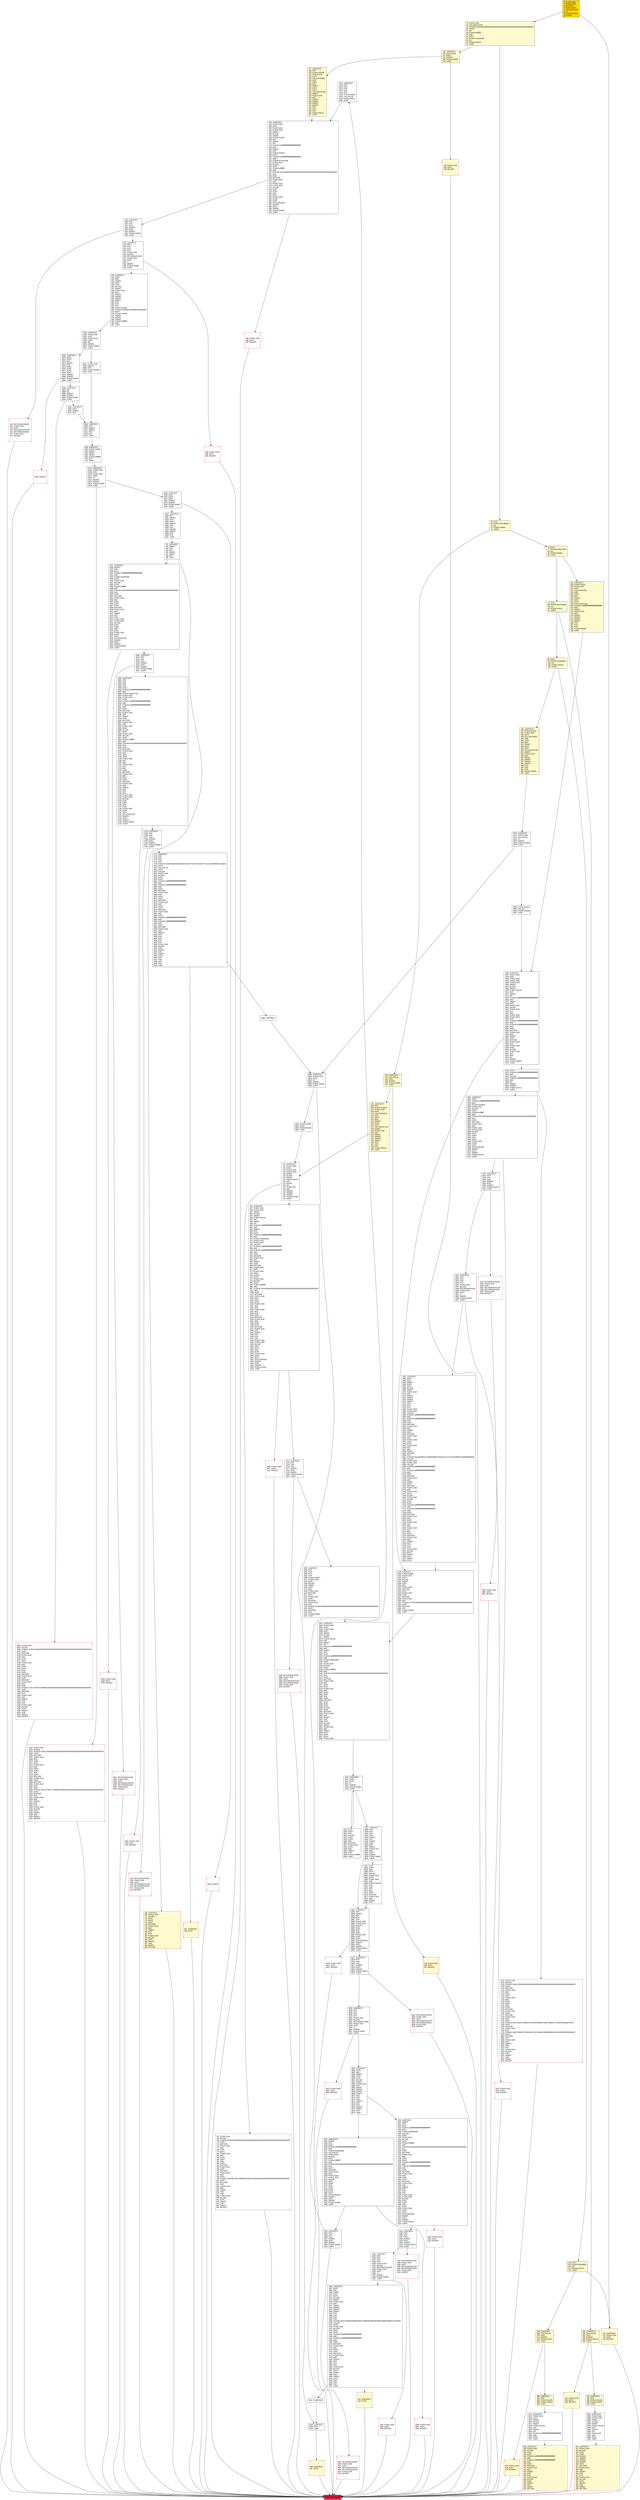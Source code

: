 digraph G {
bgcolor=transparent rankdir=UD;
node [shape=box style=filled color=black fillcolor=white fontname=arial fontcolor=black];
2413 [label="2413: JUMPDEST\l2414: POP\l2415: POP\l2416: POP\l2417: POP\l2418: POP\l2419: PUSH2 0x097b\l2422: CALLVALUE\l2423: PUSH2 0x01c7\l2426: JUMP\l" ];
1958 [label="1958: PUSH1 0x00\l1960: DUP1\l1961: REVERT\l" shape=Msquare color=crimson ];
3095 [label="3095: PUSH1 0x40\l3097: MLOAD\l3098: PUSH32 0x08c379a000000000000000000000000000000000000000000000000000000000\l3131: DUP2\l3132: MSTORE\l3133: PUSH1 0x04\l3135: ADD\l3136: DUP1\l3137: DUP1\l3138: PUSH1 0x20\l3140: ADD\l3141: DUP3\l3142: DUP2\l3143: SUB\l3144: DUP3\l3145: MSTORE\l3146: PUSH1 0x10\l3148: DUP2\l3149: MSTORE\l3150: PUSH1 0x20\l3152: ADD\l3153: DUP1\l3154: PUSH32 0x417373657274696f6e204661696c656400000000000000000000000000000000\l3187: DUP2\l3188: MSTORE\l3189: POP\l3190: PUSH1 0x20\l3192: ADD\l3193: SWAP2\l3194: POP\l3195: POP\l3196: PUSH1 0x40\l3198: MLOAD\l3199: DUP1\l3200: SWAP2\l3201: SUB\l3202: SWAP1\l3203: REVERT\l" shape=Msquare color=crimson ];
310 [label="310: JUMPDEST\l311: PUSH1 0x40\l313: MLOAD\l314: DUP1\l315: DUP3\l316: ISZERO\l317: ISZERO\l318: ISZERO\l319: ISZERO\l320: DUP2\l321: MSTORE\l322: PUSH1 0x20\l324: ADD\l325: SWAP2\l326: POP\l327: POP\l328: PUSH1 0x40\l330: MLOAD\l331: DUP1\l332: SWAP2\l333: SUB\l334: SWAP1\l335: RETURN\l" fillcolor=lemonchiffon shape=Msquare color=crimson ];
640 [label="640: JUMPDEST\l641: DUP2\l642: ADD\l643: SWAP1\l644: DUP1\l645: DUP1\l646: MLOAD\l647: SWAP1\l648: PUSH1 0x20\l650: ADD\l651: SWAP1\l652: SWAP3\l653: SWAP2\l654: SWAP1\l655: POP\l656: POP\l657: POP\l658: PUSH2 0x02b0\l661: PUSH12 0x033b2e3c9fd0803ce8000000\l674: DUP7\l675: PUSH2 0x0be8\l678: SWAP1\l679: SWAP2\l680: SWAP1\l681: PUSH4 0xffffffff\l686: AND\l687: JUMP\l" ];
3048 [label="3048: JUMPDEST\l3049: PUSH1 0x00\l3051: DUP1\l3052: PUSH1 0x00\l3054: DUP5\l3055: EQ\l3056: ISZERO\l3057: PUSH2 0x0bfd\l3060: JUMPI\l" ];
336 [label="336: JUMPDEST\l337: PUSH2 0x016e\l340: PUSH1 0x04\l342: DUP1\l343: CALLDATASIZE\l344: SUB\l345: DUP2\l346: ADD\l347: SWAP1\l348: DUP1\l349: DUP1\l350: CALLDATALOAD\l351: SWAP1\l352: PUSH1 0x20\l354: ADD\l355: SWAP1\l356: SWAP3\l357: SWAP2\l358: SWAP1\l359: POP\l360: POP\l361: POP\l362: PUSH2 0x0b9a\l365: JUMP\l" fillcolor=lemonchiffon ];
1496 [label="1496: JUMPDEST\l1497: PUSH1 0x00\l1499: DUP1\l1500: PUSH1 0x00\l1502: PUSH1 0x02\l1504: PUSH1 0x00\l1506: SWAP1\l1507: SLOAD\l1508: SWAP1\l1509: PUSH2 0x0100\l1512: EXP\l1513: SWAP1\l1514: DIV\l1515: PUSH20 0xffffffffffffffffffffffffffffffffffffffff\l1536: AND\l1537: SWAP3\l1538: POP\l1539: PUSH1 0x01\l1541: SLOAD\l1542: PUSH1 0x00\l1544: NOT\l1545: AND\l1546: PUSH1 0x03\l1548: PUSH1 0x00\l1550: DUP7\l1551: PUSH20 0xffffffffffffffffffffffffffffffffffffffff\l1572: AND\l1573: PUSH20 0xffffffffffffffffffffffffffffffffffffffff\l1594: AND\l1595: DUP2\l1596: MSTORE\l1597: PUSH1 0x20\l1599: ADD\l1600: SWAP1\l1601: DUP2\l1602: MSTORE\l1603: PUSH1 0x20\l1605: ADD\l1606: PUSH1 0x00\l1608: SHA3\l1609: SLOAD\l1610: PUSH1 0x00\l1612: NOT\l1613: AND\l1614: EQ\l1615: ISZERO\l1616: PUSH2 0x08b5\l1619: JUMPI\l" ];
3519 [label="3519: DUP1\l3520: DUP3\l3521: ADD\l3522: MLOAD\l3523: DUP2\l3524: DUP5\l3525: ADD\l3526: MSTORE\l3527: PUSH1 0x20\l3529: DUP2\l3530: ADD\l3531: SWAP1\l3532: POP\l3533: PUSH2 0x0db6\l3536: JUMP\l" ];
2980 [label="2980: PUSH2 0x0bac\l2983: CALLER\l2984: PUSH2 0x05d8\l2987: JUMP\l" ];
3537 [label="3537: JUMPDEST\l3538: POP\l3539: POP\l3540: POP\l3541: POP\l3542: SWAP1\l3543: POP\l3544: SWAP1\l3545: DUP2\l3546: ADD\l3547: SWAP1\l3548: PUSH1 0x1f\l3550: AND\l3551: DUP1\l3552: ISZERO\l3553: PUSH2 0x0dfe\l3556: JUMPI\l" ];
168 [label="168: JUMPDEST\l169: PUSH1 0x40\l171: MLOAD\l172: DUP1\l173: DUP3\l174: DUP2\l175: MSTORE\l176: PUSH1 0x20\l178: ADD\l179: SWAP2\l180: POP\l181: POP\l182: PUSH1 0x40\l184: MLOAD\l185: DUP1\l186: SWAP2\l187: SUB\l188: SWAP1\l189: RETURN\l" fillcolor=lemonchiffon shape=Msquare color=crimson ];
710 [label="710: JUMPDEST\l711: PUSH1 0x00\l713: DUP1\l714: PUSH1 0x04\l716: PUSH1 0x00\l718: SWAP1\l719: SLOAD\l720: SWAP1\l721: PUSH2 0x0100\l724: EXP\l725: SWAP1\l726: DIV\l727: PUSH1 0xff\l729: AND\l730: ISZERO\l731: ISZERO\l732: ISZERO\l733: PUSH2 0x034e\l736: JUMPI\l" ];
2750 [label="2750: PUSH1 0x00\l2752: DUP1\l2753: REVERT\l" shape=Msquare color=crimson ];
133 [label="133: PUSH1 0x00\l135: DUP1\l136: REVERT\l" fillcolor=lemonchiffon shape=Msquare color=crimson ];
1084 [label="1084: RETURNDATASIZE\l1085: PUSH1 0x00\l1087: DUP1\l1088: RETURNDATACOPY\l1089: RETURNDATASIZE\l1090: PUSH1 0x00\l1092: REVERT\l" shape=Msquare color=crimson ];
76 [label="76: DUP1\l77: PUSH4 0x84a73e53\l82: EQ\l83: PUSH2 0x00eb\l86: JUMPI\l" fillcolor=lemonchiffon ];
380 [label="380: JUMPDEST\l381: POP\l382: PUSH2 0x0185\l385: PUSH2 0x0bc3\l388: JUMP\l" fillcolor=lemonchiffon ];
2427 [label="2427: JUMPDEST\l2428: SWAP1\l2429: POP\l2430: DUP3\l2431: PUSH20 0xffffffffffffffffffffffffffffffffffffffff\l2452: AND\l2453: PUSH4 0x049878f3\l2458: DUP3\l2459: PUSH1 0x40\l2461: MLOAD\l2462: DUP3\l2463: PUSH4 0xffffffff\l2468: AND\l2469: PUSH29 0x0100000000000000000000000000000000000000000000000000000000\l2499: MUL\l2500: DUP2\l2501: MSTORE\l2502: PUSH1 0x04\l2504: ADD\l2505: DUP1\l2506: DUP3\l2507: DUP2\l2508: MSTORE\l2509: PUSH1 0x20\l2511: ADD\l2512: SWAP2\l2513: POP\l2514: POP\l2515: PUSH1 0x00\l2517: PUSH1 0x40\l2519: MLOAD\l2520: DUP1\l2521: DUP4\l2522: SUB\l2523: DUP2\l2524: PUSH1 0x00\l2526: DUP8\l2527: DUP1\l2528: EXTCODESIZE\l2529: ISZERO\l2530: DUP1\l2531: ISZERO\l2532: PUSH2 0x09ec\l2535: JUMPI\l" ];
1335 [label="1335: RETURNDATASIZE\l1336: PUSH1 0x00\l1338: DUP1\l1339: RETURNDATACOPY\l1340: RETURNDATASIZE\l1341: PUSH1 0x00\l1343: REVERT\l" shape=Msquare color=crimson ];
1962 [label="1962: JUMPDEST\l1963: DUP2\l1964: ADD\l1965: SWAP1\l1966: DUP1\l1967: DUP1\l1968: MLOAD\l1969: SWAP1\l1970: PUSH1 0x20\l1972: ADD\l1973: SWAP1\l1974: SWAP3\l1975: SWAP2\l1976: SWAP1\l1977: POP\l1978: POP\l1979: POP\l1980: PUSH1 0x03\l1982: PUSH1 0x00\l1984: CALLER\l1985: PUSH20 0xffffffffffffffffffffffffffffffffffffffff\l2006: AND\l2007: PUSH20 0xffffffffffffffffffffffffffffffffffffffff\l2028: AND\l2029: DUP2\l2030: MSTORE\l2031: PUSH1 0x20\l2033: ADD\l2034: SWAP1\l2035: DUP2\l2036: MSTORE\l2037: PUSH1 0x20\l2039: ADD\l2040: PUSH1 0x00\l2042: SHA3\l2043: DUP2\l2044: PUSH1 0x00\l2046: NOT\l2047: AND\l2048: SWAP1\l2049: SSTORE\l2050: POP\l2051: PUSH32 0xaacf4dabf7a1318b83a988c9264a97b311ea7cef315258fd7cdab83ef8b8dedb\l2084: CALLER\l2085: PUSH1 0x03\l2087: PUSH1 0x00\l2089: CALLER\l2090: PUSH20 0xffffffffffffffffffffffffffffffffffffffff\l2111: AND\l2112: PUSH20 0xffffffffffffffffffffffffffffffffffffffff\l2133: AND\l2134: DUP2\l2135: MSTORE\l2136: PUSH1 0x20\l2138: ADD\l2139: SWAP1\l2140: DUP2\l2141: MSTORE\l2142: PUSH1 0x20\l2144: ADD\l2145: PUSH1 0x00\l2147: SHA3\l2148: SLOAD\l2149: PUSH1 0x40\l2151: MLOAD\l2152: DUP1\l2153: DUP4\l2154: PUSH20 0xffffffffffffffffffffffffffffffffffffffff\l2175: AND\l2176: PUSH20 0xffffffffffffffffffffffffffffffffffffffff\l2197: AND\l2198: DUP2\l2199: MSTORE\l2200: PUSH1 0x20\l2202: ADD\l2203: DUP3\l2204: PUSH1 0x00\l2206: NOT\l2207: AND\l2208: PUSH1 0x00\l2210: NOT\l2211: AND\l2212: DUP2\l2213: MSTORE\l2214: PUSH1 0x20\l2216: ADD\l2217: SWAP3\l2218: POP\l2219: POP\l2220: POP\l2221: PUSH1 0x40\l2223: MLOAD\l2224: DUP1\l2225: SWAP2\l2226: SUB\l2227: SWAP1\l2228: LOG1\l" ];
3582 [label="3582: JUMPDEST\l3583: POP\l3584: SWAP3\l3585: POP\l3586: POP\l3587: POP\l3588: PUSH1 0x20\l3590: PUSH1 0x40\l3592: MLOAD\l3593: DUP1\l3594: DUP4\l3595: SUB\l3596: DUP2\l3597: PUSH1 0x00\l3599: DUP8\l3600: DUP1\l3601: EXTCODESIZE\l3602: ISZERO\l3603: DUP1\l3604: ISZERO\l3605: PUSH2 0x0e1d\l3608: JUMPI\l" ];
618 [label="618: JUMPDEST\l619: POP\l620: POP\l621: POP\l622: POP\l623: PUSH1 0x40\l625: MLOAD\l626: RETURNDATASIZE\l627: PUSH1 0x20\l629: DUP2\l630: LT\l631: ISZERO\l632: PUSH2 0x0280\l635: JUMPI\l" ];
2229 [label="2229: JUMPDEST\l2230: PUSH2 0x08f3\l2233: PUSH1 0x40\l2235: DUP1\l2236: MLOAD\l2237: SWAP1\l2238: DUP2\l2239: ADD\l2240: PUSH1 0x40\l2242: MSTORE\l2243: DUP1\l2244: PUSH1 0x04\l2246: DUP2\l2247: MSTORE\l2248: PUSH1 0x20\l2250: ADD\l2251: PUSH32 0x7765746800000000000000000000000000000000000000000000000000000000\l2284: DUP2\l2285: MSTORE\l2286: POP\l2287: PUSH2 0x0d22\l2290: JUMP\l" ];
3204 [label="3204: JUMPDEST\l3205: DUP1\l3206: SWAP2\l3207: POP\l" ];
3624 [label="3624: RETURNDATASIZE\l3625: PUSH1 0x00\l3627: DUP1\l3628: RETURNDATACOPY\l3629: RETURNDATASIZE\l3630: PUSH1 0x00\l3632: REVERT\l" shape=Msquare color=crimson ];
2970 [label="2970: JUMPDEST\l2971: PUSH1 0x00\l2973: CALLVALUE\l2974: GT\l2975: ISZERO\l2976: PUSH2 0x0bad\l2979: JUMPI\l" ];
2754 [label="2754: JUMPDEST\l2755: POP\l2756: GAS\l2757: CALL\l2758: ISZERO\l2759: DUP1\l2760: ISZERO\l2761: PUSH2 0x0ad6\l2764: JUMPI\l" ];
2291 [label="2291: JUMPDEST\l2292: SWAP2\l2293: POP\l2294: DUP2\l2295: PUSH20 0xffffffffffffffffffffffffffffffffffffffff\l2316: AND\l2317: PUSH4 0xd0e30db0\l2322: CALLVALUE\l2323: PUSH1 0x40\l2325: MLOAD\l2326: DUP3\l2327: PUSH4 0xffffffff\l2332: AND\l2333: PUSH29 0x0100000000000000000000000000000000000000000000000000000000\l2363: MUL\l2364: DUP2\l2365: MSTORE\l2366: PUSH1 0x04\l2368: ADD\l2369: PUSH1 0x00\l2371: PUSH1 0x40\l2373: MLOAD\l2374: DUP1\l2375: DUP4\l2376: SUB\l2377: DUP2\l2378: DUP6\l2379: DUP9\l2380: DUP1\l2381: EXTCODESIZE\l2382: ISZERO\l2383: DUP1\l2384: ISZERO\l2385: PUSH2 0x0959\l2388: JUMPI\l" ];
1366 [label="1366: JUMPDEST\l1367: DUP2\l1368: ADD\l1369: SWAP1\l1370: DUP1\l1371: DUP1\l1372: MLOAD\l1373: SWAP1\l1374: PUSH1 0x20\l1376: ADD\l1377: SWAP1\l1378: SWAP3\l1379: SWAP2\l1380: SWAP1\l1381: POP\l1382: POP\l1383: POP\l1384: POP\l1385: PUSH32 0x2e213d326f79df8e936bd270b892f8749e008798d336abf9450fb8137a912847\l1418: CALLER\l1419: DUP5\l1420: PUSH1 0x40\l1422: MLOAD\l1423: DUP1\l1424: DUP4\l1425: PUSH20 0xffffffffffffffffffffffffffffffffffffffff\l1446: AND\l1447: PUSH20 0xffffffffffffffffffffffffffffffffffffffff\l1468: AND\l1469: DUP2\l1470: MSTORE\l1471: PUSH1 0x20\l1473: ADD\l1474: DUP3\l1475: DUP2\l1476: MSTORE\l1477: PUSH1 0x20\l1479: ADD\l1480: SWAP3\l1481: POP\l1482: POP\l1483: POP\l1484: PUSH1 0x40\l1486: MLOAD\l1487: DUP1\l1488: SWAP2\l1489: SUB\l1490: SWAP1\l1491: LOG1\l1492: POP\l1493: POP\l1494: POP\l1495: JUMP\l" ];
3349 [label="3349: JUMPDEST\l3350: DIV\l3351: SWAP1\l3352: POP\l3353: DUP1\l3354: SWAP2\l3355: POP\l3356: POP\l3357: SWAP3\l3358: SWAP2\l3359: POP\l3360: POP\l3361: JUMP\l" ];
3613 [label="3613: JUMPDEST\l3614: POP\l3615: GAS\l3616: CALL\l3617: ISZERO\l3618: DUP1\l3619: ISZERO\l3620: PUSH2 0x0e31\l3623: JUMPI\l" ];
0 [label="0: PUSH1 0x80\l2: PUSH1 0x40\l4: MSTORE\l5: PUSH1 0x04\l7: CALLDATASIZE\l8: LT\l9: PUSH2 0x0078\l12: JUMPI\l" fillcolor=lemonchiffon shape=Msquare fillcolor=gold ];
3061 [label="3061: PUSH1 0x00\l3063: SWAP2\l3064: POP\l3065: PUSH2 0x0c88\l3068: JUMP\l" ];
3338 [label="3338: JUMPDEST\l3339: DUP3\l3340: DUP5\l3341: DUP2\l3342: ISZERO\l3343: ISZERO\l3344: PUSH2 0x0d15\l3347: JUMPI\l" ];
3655 [label="3655: JUMPDEST\l3656: DUP2\l3657: ADD\l3658: SWAP1\l3659: DUP1\l3660: DUP1\l3661: MLOAD\l3662: SWAP1\l3663: PUSH1 0x20\l3665: ADD\l3666: SWAP1\l3667: SWAP3\l3668: SWAP2\l3669: SWAP1\l3670: POP\l3671: POP\l3672: POP\l3673: SWAP2\l3674: POP\l3675: POP\l3676: SWAP2\l3677: SWAP1\l3678: POP\l3679: JUMP\l" ];
1159 [label="1159: JUMPDEST\l1160: SWAP1\l1161: POP\l1162: DUP1\l1163: PUSH20 0xffffffffffffffffffffffffffffffffffffffff\l1184: AND\l1185: PUSH4 0xa9059cbb\l1190: CALLER\l1191: DUP6\l1192: PUSH1 0x40\l1194: MLOAD\l1195: DUP4\l1196: PUSH4 0xffffffff\l1201: AND\l1202: PUSH29 0x0100000000000000000000000000000000000000000000000000000000\l1232: MUL\l1233: DUP2\l1234: MSTORE\l1235: PUSH1 0x04\l1237: ADD\l1238: DUP1\l1239: DUP4\l1240: PUSH20 0xffffffffffffffffffffffffffffffffffffffff\l1261: AND\l1262: PUSH20 0xffffffffffffffffffffffffffffffffffffffff\l1283: AND\l1284: DUP2\l1285: MSTORE\l1286: PUSH1 0x20\l1288: ADD\l1289: DUP3\l1290: DUP2\l1291: MSTORE\l1292: PUSH1 0x20\l1294: ADD\l1295: SWAP3\l1296: POP\l1297: POP\l1298: POP\l1299: PUSH1 0x20\l1301: PUSH1 0x40\l1303: MLOAD\l1304: DUP1\l1305: DUP4\l1306: SUB\l1307: DUP2\l1308: PUSH1 0x00\l1310: DUP8\l1311: DUP1\l1312: EXTCODESIZE\l1313: ISZERO\l1314: DUP1\l1315: ISZERO\l1316: PUSH2 0x052c\l1319: JUMPI\l" ];
2536 [label="2536: PUSH1 0x00\l2538: DUP1\l2539: REVERT\l" shape=Msquare color=crimson ];
235 [label="235: JUMPDEST\l236: PUSH2 0x011f\l239: PUSH1 0x04\l241: DUP1\l242: CALLDATASIZE\l243: SUB\l244: DUP2\l245: ADD\l246: SWAP1\l247: DUP1\l248: DUP1\l249: CALLDATALOAD\l250: PUSH20 0xffffffffffffffffffffffffffffffffffffffff\l271: AND\l272: SWAP1\l273: PUSH1 0x20\l275: ADD\l276: SWAP1\l277: SWAP3\l278: SWAP2\l279: SWAP1\l280: POP\l281: POP\l282: POP\l283: PUSH2 0x05d8\l286: JUMP\l" fillcolor=lemonchiffon ];
3086 [label="3086: JUMPDEST\l3087: DIV\l3088: EQ\l3089: ISZERO\l3090: ISZERO\l3091: PUSH2 0x0c84\l3094: JUMPI\l" ];
2951 [label="2951: JUMPDEST\l2952: PUSH1 0x04\l2954: PUSH1 0x00\l2956: SWAP1\l2957: SLOAD\l2958: SWAP1\l2959: PUSH2 0x0100\l2962: EXP\l2963: SWAP1\l2964: DIV\l2965: PUSH1 0xff\l2967: AND\l2968: DUP2\l2969: JUMP\l" ];
3680 [label="3680: EXIT BLOCK\l" fillcolor=crimson ];
2988 [label="2988: JUMPDEST\l" ];
198 [label="198: PUSH1 0x00\l200: DUP1\l201: REVERT\l" fillcolor=lemonchiffon shape=Msquare color=crimson ];
2393 [label="2393: JUMPDEST\l2394: POP\l2395: GAS\l2396: CALL\l2397: ISZERO\l2398: DUP1\l2399: ISZERO\l2400: PUSH2 0x096d\l2403: JUMPI\l" ];
846 [label="846: JUMPDEST\l847: PUSH1 0x02\l849: PUSH1 0x00\l851: SWAP1\l852: SLOAD\l853: SWAP1\l854: PUSH2 0x0100\l857: EXP\l858: SWAP1\l859: DIV\l860: PUSH20 0xffffffffffffffffffffffffffffffffffffffff\l881: AND\l882: SWAP2\l883: POP\l884: DUP2\l885: PUSH20 0xffffffffffffffffffffffffffffffffffffffff\l906: AND\l907: PUSH4 0x440f19ba\l912: PUSH1 0x03\l914: PUSH1 0x00\l916: CALLER\l917: PUSH20 0xffffffffffffffffffffffffffffffffffffffff\l938: AND\l939: PUSH20 0xffffffffffffffffffffffffffffffffffffffff\l960: AND\l961: DUP2\l962: MSTORE\l963: PUSH1 0x20\l965: ADD\l966: SWAP1\l967: DUP2\l968: MSTORE\l969: PUSH1 0x20\l971: ADD\l972: PUSH1 0x00\l974: SHA3\l975: SLOAD\l976: DUP6\l977: PUSH1 0x40\l979: MLOAD\l980: DUP4\l981: PUSH4 0xffffffff\l986: AND\l987: PUSH29 0x0100000000000000000000000000000000000000000000000000000000\l1017: MUL\l1018: DUP2\l1019: MSTORE\l1020: PUSH1 0x04\l1022: ADD\l1023: DUP1\l1024: DUP4\l1025: PUSH1 0x00\l1027: NOT\l1028: AND\l1029: PUSH1 0x00\l1031: NOT\l1032: AND\l1033: DUP2\l1034: MSTORE\l1035: PUSH1 0x20\l1037: ADD\l1038: DUP3\l1039: DUP2\l1040: MSTORE\l1041: PUSH1 0x20\l1043: ADD\l1044: SWAP3\l1045: POP\l1046: POP\l1047: POP\l1048: PUSH1 0x00\l1050: PUSH1 0x40\l1052: MLOAD\l1053: DUP1\l1054: DUP4\l1055: SUB\l1056: DUP2\l1057: PUSH1 0x00\l1059: DUP8\l1060: DUP1\l1061: EXTCODESIZE\l1062: ISZERO\l1063: DUP1\l1064: ISZERO\l1065: PUSH2 0x0431\l1068: JUMPI\l" ];
2560 [label="2560: JUMPDEST\l2561: POP\l2562: POP\l2563: POP\l2564: POP\l2565: DUP3\l2566: PUSH20 0xffffffffffffffffffffffffffffffffffffffff\l2587: AND\l2588: PUSH4 0xb3b77a51\l2593: PUSH1 0x03\l2595: PUSH1 0x00\l2597: DUP8\l2598: PUSH20 0xffffffffffffffffffffffffffffffffffffffff\l2619: AND\l2620: PUSH20 0xffffffffffffffffffffffffffffffffffffffff\l2641: AND\l2642: DUP2\l2643: MSTORE\l2644: PUSH1 0x20\l2646: ADD\l2647: SWAP1\l2648: DUP2\l2649: MSTORE\l2650: PUSH1 0x20\l2652: ADD\l2653: PUSH1 0x00\l2655: SHA3\l2656: SLOAD\l2657: DUP4\l2658: PUSH1 0x40\l2660: MLOAD\l2661: DUP4\l2662: PUSH4 0xffffffff\l2667: AND\l2668: PUSH29 0x0100000000000000000000000000000000000000000000000000000000\l2698: MUL\l2699: DUP2\l2700: MSTORE\l2701: PUSH1 0x04\l2703: ADD\l2704: DUP1\l2705: DUP4\l2706: PUSH1 0x00\l2708: NOT\l2709: AND\l2710: PUSH1 0x00\l2712: NOT\l2713: AND\l2714: DUP2\l2715: MSTORE\l2716: PUSH1 0x20\l2718: ADD\l2719: DUP3\l2720: DUP2\l2721: MSTORE\l2722: PUSH1 0x20\l2724: ADD\l2725: SWAP3\l2726: POP\l2727: POP\l2728: POP\l2729: PUSH1 0x00\l2731: PUSH1 0x40\l2733: MLOAD\l2734: DUP1\l2735: DUP4\l2736: SUB\l2737: DUP2\l2738: PUSH1 0x00\l2740: DUP8\l2741: DUP1\l2742: EXTCODESIZE\l2743: ISZERO\l2744: DUP1\l2745: ISZERO\l2746: PUSH2 0x0ac2\l2749: JUMPI\l" ];
3007 [label="3007: JUMPDEST\l" ];
2540 [label="2540: JUMPDEST\l2541: POP\l2542: GAS\l2543: CALL\l2544: ISZERO\l2545: DUP1\l2546: ISZERO\l2547: PUSH2 0x0a00\l2550: JUMPI\l" ];
1920 [label="1920: JUMPDEST\l1921: POP\l1922: GAS\l1923: CALL\l1924: ISZERO\l1925: DUP1\l1926: ISZERO\l1927: PUSH2 0x0794\l1930: JUMPI\l" ];
3069 [label="3069: JUMPDEST\l3070: DUP3\l3071: DUP5\l3072: MUL\l3073: SWAP1\l3074: POP\l3075: DUP3\l3076: DUP5\l3077: DUP3\l3078: DUP2\l3079: ISZERO\l3080: ISZERO\l3081: PUSH2 0x0c0e\l3084: JUMPI\l" ];
609 [label="609: RETURNDATASIZE\l610: PUSH1 0x00\l612: DUP1\l613: RETURNDATACOPY\l614: RETURNDATASIZE\l615: PUSH1 0x00\l617: REVERT\l" shape=Msquare color=crimson ];
120 [label="120: JUMPDEST\l121: PUSH1 0x00\l123: DUP1\l124: REVERT\l" fillcolor=lemonchiffon shape=Msquare color=crimson ];
233 [label="233: JUMPDEST\l234: STOP\l" fillcolor=lemonchiffon shape=Msquare color=crimson ];
2404 [label="2404: RETURNDATASIZE\l2405: PUSH1 0x00\l2407: DUP1\l2408: RETURNDATACOPY\l2409: RETURNDATASIZE\l2410: PUSH1 0x00\l2412: REVERT\l" shape=Msquare color=crimson ];
3215 [label="3215: JUMPDEST\l3216: PUSH1 0x00\l3218: DUP1\l3219: PUSH1 0x00\l3221: DUP4\l3222: GT\l3223: ISZERO\l3224: ISZERO\l3225: PUSH2 0x0d0a\l3228: JUMPI\l" ];
289 [label="289: JUMPDEST\l290: CALLVALUE\l291: DUP1\l292: ISZERO\l293: PUSH2 0x012d\l296: JUMPI\l" fillcolor=lemonchiffon ];
737 [label="737: PUSH1 0x40\l739: MLOAD\l740: PUSH32 0x08c379a000000000000000000000000000000000000000000000000000000000\l773: DUP2\l774: MSTORE\l775: PUSH1 0x04\l777: ADD\l778: DUP1\l779: DUP1\l780: PUSH1 0x20\l782: ADD\l783: DUP3\l784: DUP2\l785: SUB\l786: DUP3\l787: MSTORE\l788: PUSH1 0x12\l790: DUP2\l791: MSTORE\l792: PUSH1 0x20\l794: ADD\l795: DUP1\l796: PUSH32 0x4f7065726174696f6e2044697361626c65640000000000000000000000000000\l829: DUP2\l830: MSTORE\l831: POP\l832: PUSH1 0x20\l834: ADD\l835: SWAP2\l836: POP\l837: POP\l838: PUSH1 0x40\l840: MLOAD\l841: DUP1\l842: SWAP2\l843: SUB\l844: SWAP1\l845: REVERT\l" shape=Msquare color=crimson ];
297 [label="297: PUSH1 0x00\l299: DUP1\l300: REVERT\l" fillcolor=lemonchiffon shape=Msquare color=crimson ];
1820 [label="1820: JUMPDEST\l1821: DUP3\l1822: PUSH20 0xffffffffffffffffffffffffffffffffffffffff\l1843: AND\l1844: PUSH4 0xfcfff16f\l1849: PUSH1 0x40\l1851: MLOAD\l1852: DUP2\l1853: PUSH4 0xffffffff\l1858: AND\l1859: PUSH29 0x0100000000000000000000000000000000000000000000000000000000\l1889: MUL\l1890: DUP2\l1891: MSTORE\l1892: PUSH1 0x04\l1894: ADD\l1895: PUSH1 0x20\l1897: PUSH1 0x40\l1899: MLOAD\l1900: DUP1\l1901: DUP4\l1902: SUB\l1903: DUP2\l1904: PUSH1 0x00\l1906: DUP8\l1907: DUP1\l1908: EXTCODESIZE\l1909: ISZERO\l1910: DUP1\l1911: ISZERO\l1912: PUSH2 0x0780\l1915: JUMPI\l" ];
1073 [label="1073: JUMPDEST\l1074: POP\l1075: GAS\l1076: CALL\l1077: ISZERO\l1078: DUP1\l1079: ISZERO\l1080: PUSH2 0x0445\l1083: JUMPI\l" ];
1320 [label="1320: PUSH1 0x00\l1322: DUP1\l1323: REVERT\l" shape=Msquare color=crimson ];
287 [label="287: JUMPDEST\l288: STOP\l" fillcolor=lemonchiffon shape=Msquare color=crimson ];
1069 [label="1069: PUSH1 0x00\l1071: DUP1\l1072: REVERT\l" shape=Msquare color=crimson ];
3229 [label="3229: PUSH1 0x40\l3231: MLOAD\l3232: PUSH32 0x08c379a000000000000000000000000000000000000000000000000000000000\l3265: DUP2\l3266: MSTORE\l3267: PUSH1 0x04\l3269: ADD\l3270: DUP1\l3271: DUP1\l3272: PUSH1 0x20\l3274: ADD\l3275: DUP3\l3276: DUP2\l3277: SUB\l3278: DUP3\l3279: MSTORE\l3280: PUSH1 0x10\l3282: DUP2\l3283: MSTORE\l3284: PUSH1 0x20\l3286: ADD\l3287: DUP1\l3288: PUSH32 0x417373657274696f6e204661696c656400000000000000000000000000000000\l3321: DUP2\l3322: MSTORE\l3323: POP\l3324: PUSH1 0x20\l3326: ADD\l3327: SWAP2\l3328: POP\l3329: POP\l3330: PUSH1 0x40\l3332: MLOAD\l3333: DUP1\l3334: SWAP2\l3335: SUB\l3336: SWAP1\l3337: REVERT\l" shape=Msquare color=crimson ];
1931 [label="1931: RETURNDATASIZE\l1932: PUSH1 0x00\l1934: DUP1\l1935: RETURNDATACOPY\l1936: RETURNDATASIZE\l1937: PUSH1 0x00\l1939: REVERT\l" shape=Msquare color=crimson ];
2989 [label="2989: JUMPDEST\l2990: PUSH1 0x00\l2992: DUP2\l2993: GT\l2994: ISZERO\l2995: PUSH2 0x0bc0\l2998: JUMPI\l" ];
1673 [label="1673: PUSH1 0x40\l1675: MLOAD\l1676: PUSH32 0x08c379a000000000000000000000000000000000000000000000000000000000\l1709: DUP2\l1710: MSTORE\l1711: PUSH1 0x04\l1713: ADD\l1714: DUP1\l1715: DUP1\l1716: PUSH1 0x20\l1718: ADD\l1719: DUP3\l1720: DUP2\l1721: SUB\l1722: DUP3\l1723: MSTORE\l1724: PUSH1 0x37\l1726: DUP2\l1727: MSTORE\l1728: PUSH1 0x20\l1730: ADD\l1731: DUP1\l1732: PUSH32 0x4372656174696e672043445020666f72206f7468657273206973206e6f742070\l1765: DUP2\l1766: MSTORE\l1767: PUSH1 0x20\l1769: ADD\l1770: PUSH32 0x65726d697474656420617420746865206d6f6d656e742e000000000000000000\l1803: DUP2\l1804: MSTORE\l1805: POP\l1806: PUSH1 0x40\l1808: ADD\l1809: SWAP2\l1810: POP\l1811: POP\l1812: PUSH1 0x40\l1814: MLOAD\l1815: DUP1\l1816: SWAP2\l1817: SUB\l1818: SWAP1\l1819: REVERT\l" shape=Msquare color=crimson ];
1940 [label="1940: JUMPDEST\l1941: POP\l1942: POP\l1943: POP\l1944: POP\l1945: PUSH1 0x40\l1947: MLOAD\l1948: RETURNDATASIZE\l1949: PUSH1 0x20\l1951: DUP2\l1952: LT\l1953: ISZERO\l1954: PUSH2 0x07aa\l1957: JUMPI\l" ];
598 [label="598: JUMPDEST\l599: POP\l600: GAS\l601: CALL\l602: ISZERO\l603: DUP1\l604: ISZERO\l605: PUSH2 0x026a\l608: JUMPI\l" ];
65 [label="65: DUP1\l66: PUSH4 0x67389bc0\l71: EQ\l72: PUSH2 0x00be\l75: JUMPI\l" fillcolor=lemonchiffon ];
2774 [label="2774: JUMPDEST\l2775: POP\l2776: POP\l2777: POP\l2778: POP\l2779: PUSH32 0xae07a3d5c5e33182092cb26d77cc02764342b0772a21260cff9dfdf47e1dad19\l2812: DUP5\l2813: CALLVALUE\l2814: DUP4\l2815: CALLER\l2816: PUSH1 0x40\l2818: MLOAD\l2819: DUP1\l2820: DUP6\l2821: PUSH20 0xffffffffffffffffffffffffffffffffffffffff\l2842: AND\l2843: PUSH20 0xffffffffffffffffffffffffffffffffffffffff\l2864: AND\l2865: DUP2\l2866: MSTORE\l2867: PUSH1 0x20\l2869: ADD\l2870: DUP5\l2871: DUP2\l2872: MSTORE\l2873: PUSH1 0x20\l2875: ADD\l2876: DUP4\l2877: DUP2\l2878: MSTORE\l2879: PUSH1 0x20\l2881: ADD\l2882: DUP3\l2883: PUSH20 0xffffffffffffffffffffffffffffffffffffffff\l2904: AND\l2905: PUSH20 0xffffffffffffffffffffffffffffffffffffffff\l2926: AND\l2927: DUP2\l2928: MSTORE\l2929: PUSH1 0x20\l2931: ADD\l2932: SWAP5\l2933: POP\l2934: POP\l2935: POP\l2936: POP\l2937: POP\l2938: PUSH1 0x40\l2940: MLOAD\l2941: DUP1\l2942: SWAP2\l2943: SUB\l2944: SWAP1\l2945: LOG1\l2946: POP\l2947: POP\l2948: POP\l2949: POP\l2950: JUMP\l" ];
13 [label="13: PUSH1 0x00\l15: CALLDATALOAD\l16: PUSH29 0x0100000000000000000000000000000000000000000000000000000000\l46: SWAP1\l47: DIV\l48: PUSH4 0xffffffff\l53: AND\l54: DUP1\l55: PUSH4 0x1cabe3ef\l60: EQ\l61: PUSH2 0x007d\l64: JUMPI\l" fillcolor=lemonchiffon ];
3362 [label="3362: JUMPDEST\l3363: PUSH1 0x00\l3365: DUP1\l3366: PUSH1 0x00\l3368: DUP1\l3369: SWAP1\l3370: SLOAD\l3371: SWAP1\l3372: PUSH2 0x0100\l3375: EXP\l3376: SWAP1\l3377: DIV\l3378: PUSH20 0xffffffffffffffffffffffffffffffffffffffff\l3399: AND\l3400: SWAP1\l3401: POP\l3402: DUP1\l3403: PUSH20 0xffffffffffffffffffffffffffffffffffffffff\l3424: AND\l3425: PUSH4 0xd502db97\l3430: DUP5\l3431: PUSH1 0x40\l3433: MLOAD\l3434: DUP3\l3435: PUSH4 0xffffffff\l3440: AND\l3441: PUSH29 0x0100000000000000000000000000000000000000000000000000000000\l3471: MUL\l3472: DUP2\l3473: MSTORE\l3474: PUSH1 0x04\l3476: ADD\l3477: DUP1\l3478: DUP1\l3479: PUSH1 0x20\l3481: ADD\l3482: DUP3\l3483: DUP2\l3484: SUB\l3485: DUP3\l3486: MSTORE\l3487: DUP4\l3488: DUP2\l3489: DUP2\l3490: MLOAD\l3491: DUP2\l3492: MSTORE\l3493: PUSH1 0x20\l3495: ADD\l3496: SWAP2\l3497: POP\l3498: DUP1\l3499: MLOAD\l3500: SWAP1\l3501: PUSH1 0x20\l3503: ADD\l3504: SWAP1\l3505: DUP1\l3506: DUP4\l3507: DUP4\l3508: PUSH1 0x00\l" ];
3348 [label="3348: INVALID\l" shape=Msquare color=crimson ];
3208 [label="3208: JUMPDEST\l3209: POP\l3210: SWAP3\l3211: SWAP2\l3212: POP\l3213: POP\l3214: JUMP\l" ];
455 [label="455: JUMPDEST\l456: PUSH1 0x00\l458: DUP1\l459: PUSH1 0x02\l461: PUSH1 0x00\l463: SWAP1\l464: SLOAD\l465: SWAP1\l466: PUSH2 0x0100\l469: EXP\l470: SWAP1\l471: DIV\l472: PUSH20 0xffffffffffffffffffffffffffffffffffffffff\l493: AND\l494: SWAP1\l495: POP\l496: PUSH2 0x02be\l499: DUP2\l500: PUSH20 0xffffffffffffffffffffffffffffffffffffffff\l521: AND\l522: PUSH4 0x7ec9c3b8\l527: PUSH1 0x40\l529: MLOAD\l530: DUP2\l531: PUSH4 0xffffffff\l536: AND\l537: PUSH29 0x0100000000000000000000000000000000000000000000000000000000\l567: MUL\l568: DUP2\l569: MSTORE\l570: PUSH1 0x04\l572: ADD\l573: PUSH1 0x20\l575: PUSH1 0x40\l577: MLOAD\l578: DUP1\l579: DUP4\l580: SUB\l581: DUP2\l582: PUSH1 0x00\l584: DUP8\l585: DUP1\l586: EXTCODESIZE\l587: ISZERO\l588: DUP1\l589: ISZERO\l590: PUSH2 0x0256\l593: JUMPI\l" ];
3085 [label="3085: INVALID\l" shape=Msquare color=crimson ];
98 [label="98: DUP1\l99: PUSH4 0xc5ebeaec\l104: EQ\l105: PUSH2 0x0150\l108: JUMPI\l" fillcolor=lemonchiffon ];
109 [label="109: DUP1\l110: PUSH4 0xf3ad65f4\l115: EQ\l116: PUSH2 0x0170\l119: JUMPI\l" fillcolor=lemonchiffon ];
301 [label="301: JUMPDEST\l302: POP\l303: PUSH2 0x0136\l306: PUSH2 0x0b87\l309: JUMP\l" fillcolor=lemonchiffon ];
137 [label="137: JUMPDEST\l138: POP\l139: PUSH2 0x00a8\l142: PUSH1 0x04\l144: DUP1\l145: CALLDATASIZE\l146: SUB\l147: DUP2\l148: ADD\l149: SWAP1\l150: DUP1\l151: DUP1\l152: CALLDATALOAD\l153: SWAP1\l154: PUSH1 0x20\l156: ADD\l157: SWAP1\l158: SWAP3\l159: SWAP2\l160: SWAP1\l161: POP\l162: POP\l163: POP\l164: PUSH2 0x01c7\l167: JUMP\l" fillcolor=lemonchiffon ];
1620 [label="1620: DUP4\l1621: PUSH20 0xffffffffffffffffffffffffffffffffffffffff\l1642: AND\l1643: CALLER\l1644: PUSH20 0xffffffffffffffffffffffffffffffffffffffff\l1665: AND\l1666: EQ\l1667: ISZERO\l1668: ISZERO\l1669: PUSH2 0x071c\l1672: JUMPI\l" ];
125 [label="125: JUMPDEST\l126: CALLVALUE\l127: DUP1\l128: ISZERO\l129: PUSH2 0x0089\l132: JUMPI\l" fillcolor=lemonchiffon ];
3609 [label="3609: PUSH1 0x00\l3611: DUP1\l3612: REVERT\l" shape=Msquare color=crimson ];
389 [label="389: JUMPDEST\l390: PUSH1 0x40\l392: MLOAD\l393: DUP1\l394: DUP3\l395: PUSH20 0xffffffffffffffffffffffffffffffffffffffff\l416: AND\l417: PUSH20 0xffffffffffffffffffffffffffffffffffffffff\l438: AND\l439: DUP2\l440: MSTORE\l441: PUSH1 0x20\l443: ADD\l444: SWAP2\l445: POP\l446: POP\l447: PUSH1 0x40\l449: MLOAD\l450: DUP1\l451: SWAP2\l452: SUB\l453: SWAP1\l454: RETURN\l" fillcolor=lemonchiffon shape=Msquare color=crimson ];
1324 [label="1324: JUMPDEST\l1325: POP\l1326: GAS\l1327: CALL\l1328: ISZERO\l1329: DUP1\l1330: ISZERO\l1331: PUSH2 0x0540\l1334: JUMPI\l" ];
2765 [label="2765: RETURNDATASIZE\l2766: PUSH1 0x00\l2768: DUP1\l2769: RETURNDATACOPY\l2770: RETURNDATASIZE\l2771: PUSH1 0x00\l2773: REVERT\l" shape=Msquare color=crimson ];
376 [label="376: PUSH1 0x00\l378: DUP1\l379: REVERT\l" fillcolor=lemonchiffon shape=Msquare color=crimson ];
636 [label="636: PUSH1 0x00\l638: DUP1\l639: REVERT\l" shape=Msquare color=crimson ];
1916 [label="1916: PUSH1 0x00\l1918: DUP1\l1919: REVERT\l" shape=Msquare color=crimson ];
3633 [label="3633: JUMPDEST\l3634: POP\l3635: POP\l3636: POP\l3637: POP\l3638: PUSH1 0x40\l3640: MLOAD\l3641: RETURNDATASIZE\l3642: PUSH1 0x20\l3644: DUP2\l3645: LT\l3646: ISZERO\l3647: PUSH2 0x0e47\l3650: JUMPI\l" ];
3510 [label="3510: JUMPDEST\l3511: DUP4\l3512: DUP2\l3513: LT\l3514: ISZERO\l3515: PUSH2 0x0dd1\l3518: JUMPI\l" ];
3651 [label="3651: PUSH1 0x00\l3653: DUP1\l3654: REVERT\l" shape=Msquare color=crimson ];
202 [label="202: JUMPDEST\l203: POP\l204: PUSH2 0x00e9\l207: PUSH1 0x04\l209: DUP1\l210: CALLDATASIZE\l211: SUB\l212: DUP2\l213: ADD\l214: SWAP1\l215: DUP1\l216: DUP1\l217: CALLDATALOAD\l218: SWAP1\l219: PUSH1 0x20\l221: ADD\l222: SWAP1\l223: SWAP3\l224: SWAP2\l225: SWAP1\l226: POP\l227: POP\l228: POP\l229: PUSH2 0x02c6\l232: JUMP\l" fillcolor=lemonchiffon ];
3008 [label="3008: JUMPDEST\l3009: POP\l3010: JUMP\l" ];
2551 [label="2551: RETURNDATASIZE\l2552: PUSH1 0x00\l2554: DUP1\l2555: RETURNDATACOPY\l2556: RETURNDATASIZE\l2557: PUSH1 0x00\l2559: REVERT\l" shape=Msquare color=crimson ];
3557 [label="3557: DUP1\l3558: DUP3\l3559: SUB\l3560: DUP1\l3561: MLOAD\l3562: PUSH1 0x01\l3564: DUP4\l3565: PUSH1 0x20\l3567: SUB\l3568: PUSH2 0x0100\l3571: EXP\l3572: SUB\l3573: NOT\l3574: AND\l3575: DUP2\l3576: MSTORE\l3577: PUSH1 0x20\l3579: ADD\l3580: SWAP2\l3581: POP\l" ];
688 [label="688: JUMPDEST\l689: PUSH2 0x0c8f\l692: SWAP1\l693: SWAP2\l694: SWAP1\l695: PUSH4 0xffffffff\l700: AND\l701: JUMP\l" ];
594 [label="594: PUSH1 0x00\l596: DUP1\l597: REVERT\l" shape=Msquare color=crimson ];
1362 [label="1362: PUSH1 0x00\l1364: DUP1\l1365: REVERT\l" shape=Msquare color=crimson ];
87 [label="87: DUP1\l88: PUSH4 0xb7540d9f\l93: EQ\l94: PUSH2 0x0121\l97: JUMPI\l" fillcolor=lemonchiffon ];
2389 [label="2389: PUSH1 0x00\l2391: DUP1\l2392: REVERT\l" shape=Msquare color=crimson ];
3011 [label="3011: JUMPDEST\l3012: PUSH1 0x00\l3014: DUP1\l3015: SWAP1\l3016: SLOAD\l3017: SWAP1\l3018: PUSH2 0x0100\l3021: EXP\l3022: SWAP1\l3023: DIV\l3024: PUSH20 0xffffffffffffffffffffffffffffffffffffffff\l3045: AND\l3046: DUP2\l3047: JUMP\l" ];
1344 [label="1344: JUMPDEST\l1345: POP\l1346: POP\l1347: POP\l1348: POP\l1349: PUSH1 0x40\l1351: MLOAD\l1352: RETURNDATASIZE\l1353: PUSH1 0x20\l1355: DUP2\l1356: LT\l1357: ISZERO\l1358: PUSH2 0x0556\l1361: JUMPI\l" ];
702 [label="702: JUMPDEST\l703: SWAP2\l704: POP\l705: POP\l706: SWAP2\l707: SWAP1\l708: POP\l709: JUMP\l" ];
2999 [label="2999: PUSH2 0x0bbf\l3002: DUP2\l3003: PUSH2 0x02c6\l3006: JUMP\l" ];
1093 [label="1093: JUMPDEST\l1094: POP\l1095: POP\l1096: POP\l1097: POP\l1098: PUSH2 0x0487\l1101: PUSH1 0x40\l1103: DUP1\l1104: MLOAD\l1105: SWAP1\l1106: DUP2\l1107: ADD\l1108: PUSH1 0x40\l1110: MSTORE\l1111: DUP1\l1112: PUSH1 0x03\l1114: DUP2\l1115: MSTORE\l1116: PUSH1 0x20\l1118: ADD\l1119: PUSH32 0x6461690000000000000000000000000000000000000000000000000000000000\l1152: DUP2\l1153: MSTORE\l1154: POP\l1155: PUSH2 0x0d22\l1158: JUMP\l" ];
190 [label="190: JUMPDEST\l191: CALLVALUE\l192: DUP1\l193: ISZERO\l194: PUSH2 0x00ca\l197: JUMPI\l" fillcolor=lemonchiffon ];
366 [label="366: JUMPDEST\l367: STOP\l" fillcolor=lemonchiffon shape=Msquare color=crimson ];
368 [label="368: JUMPDEST\l369: CALLVALUE\l370: DUP1\l371: ISZERO\l372: PUSH2 0x017c\l375: JUMPI\l" fillcolor=lemonchiffon ];
640 -> 3048;
1962 -> 2229;
2540 -> 2560;
3338 -> 3349;
1344 -> 1362;
13 -> 65;
98 -> 109;
137 -> 455;
198 -> 3680;
3582 -> 3613;
289 -> 297;
3613 -> 3624;
3655 -> 1159;
3215 -> 3229;
2980 -> 1496;
125 -> 137;
455 -> 598;
2393 -> 2404;
609 -> 3680;
190 -> 202;
13 -> 125;
120 -> 3680;
233 -> 3680;
3008 -> 366;
2404 -> 3680;
336 -> 2970;
1324 -> 1344;
618 -> 640;
3011 -> 389;
1496 -> 2229;
1620 -> 1673;
368 -> 376;
2774 -> 287;
2536 -> 3680;
3537 -> 3582;
3048 -> 3061;
2970 -> 2980;
3069 -> 3086;
289 -> 301;
1620 -> 1820;
3633 -> 3651;
235 -> 1496;
455 -> 594;
133 -> 3680;
1366 -> 3007;
2560 -> 2754;
0 -> 120;
87 -> 98;
1084 -> 3680;
3362 -> 3510;
109 -> 368;
1366 -> 233;
1335 -> 3680;
3086 -> 3095;
1093 -> 3362;
3624 -> 3680;
1820 -> 1916;
2951 -> 310;
65 -> 190;
2427 -> 2540;
3208 -> 688;
2291 -> 2393;
2427 -> 2536;
3086 -> 3204;
1958 -> 3680;
3095 -> 3680;
3048 -> 3069;
2989 -> 2999;
310 -> 3680;
2393 -> 2413;
710 -> 846;
2560 -> 2750;
1073 -> 1093;
688 -> 3215;
87 -> 289;
2989 -> 3008;
3655 -> 2291;
168 -> 3680;
76 -> 235;
2750 -> 3680;
3651 -> 3680;
3582 -> 3609;
65 -> 76;
2551 -> 3680;
598 -> 618;
1940 -> 1958;
3338 -> 3348;
594 -> 3680;
1362 -> 3680;
2389 -> 3680;
3061 -> 3208;
3007 -> 3008;
2754 -> 2774;
2229 -> 3362;
710 -> 737;
366 -> 3680;
125 -> 133;
190 -> 198;
3204 -> 3208;
1159 -> 1324;
0 -> 13;
2540 -> 2551;
3633 -> 3655;
1496 -> 1620;
2970 -> 2989;
1940 -> 1962;
98 -> 336;
1073 -> 1084;
2413 -> 455;
389 -> 3680;
2765 -> 3680;
376 -> 3680;
3215 -> 3338;
636 -> 3680;
1916 -> 3680;
1344 -> 1366;
1159 -> 1320;
2291 -> 2389;
2774 -> 2988;
109 -> 120;
3069 -> 3085;
3348 -> 3680;
3349 -> 702;
3085 -> 3680;
368 -> 380;
3609 -> 3680;
598 -> 609;
76 -> 87;
380 -> 3011;
702 -> 2427;
3557 -> 3582;
2754 -> 2765;
3613 -> 3633;
2999 -> 710;
737 -> 3680;
297 -> 3680;
301 -> 2951;
1920 -> 1931;
1320 -> 3680;
287 -> 3680;
618 -> 636;
702 -> 168;
1069 -> 3680;
3229 -> 3680;
1920 -> 1940;
1820 -> 1920;
1931 -> 3680;
2988 -> 2989;
1673 -> 3680;
3510 -> 3519;
3519 -> 3510;
3537 -> 3557;
202 -> 710;
846 -> 1073;
1324 -> 1335;
3510 -> 3537;
846 -> 1069;
}